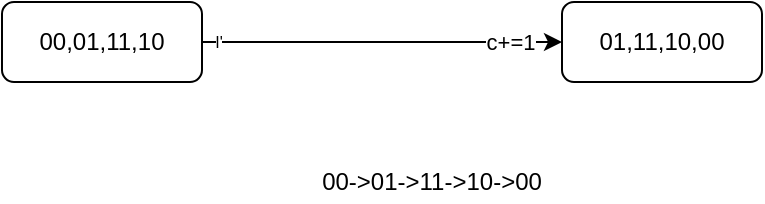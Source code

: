 <mxfile version="13.9.9" type="device"><diagram id="VptE410SSv-6EaUrGWz6" name="State Diagram"><mxGraphModel dx="415" dy="243" grid="1" gridSize="10" guides="1" tooltips="1" connect="1" arrows="1" fold="1" page="1" pageScale="1" pageWidth="1169" pageHeight="827" math="0" shadow="0"><root><mxCell id="0"/><mxCell id="1" parent="0"/><mxCell id="JZfMTSt9y4ftI7S9BC4p-2" value="00,01,11,10" style="rounded=1;whiteSpace=wrap;html=1;" parent="1" vertex="1"><mxGeometry x="290" y="120" width="100" height="40" as="geometry"/></mxCell><mxCell id="JZfMTSt9y4ftI7S9BC4p-45" value="" style="endArrow=classic;html=1;fontSize=8;" parent="1" source="JZfMTSt9y4ftI7S9BC4p-2" target="w1CNeHrzy_hHij8Kdsoo-1" edge="1"><mxGeometry width="50" height="50" relative="1" as="geometry"><mxPoint x="435" y="200" as="sourcePoint"/><mxPoint x="300" y="240" as="targetPoint"/></mxGeometry></mxCell><mxCell id="JZfMTSt9y4ftI7S9BC4p-46" value="I'" style="edgeLabel;html=1;align=center;verticalAlign=middle;resizable=0;points=[];fontSize=8;" parent="JZfMTSt9y4ftI7S9BC4p-45" vertex="1" connectable="0"><mxGeometry x="-0.913" relative="1" as="geometry"><mxPoint as="offset"/></mxGeometry></mxCell><mxCell id="w1CNeHrzy_hHij8Kdsoo-2" value="c+=1" style="edgeLabel;html=1;align=center;verticalAlign=middle;resizable=0;points=[];" vertex="1" connectable="0" parent="JZfMTSt9y4ftI7S9BC4p-45"><mxGeometry x="0.756" relative="1" as="geometry"><mxPoint x="-4" as="offset"/></mxGeometry></mxCell><mxCell id="w1CNeHrzy_hHij8Kdsoo-1" value="01,11,10,00" style="rounded=1;whiteSpace=wrap;html=1;" vertex="1" parent="1"><mxGeometry x="570" y="120" width="100" height="40" as="geometry"/></mxCell><mxCell id="w1CNeHrzy_hHij8Kdsoo-3" value="00-&amp;gt;01-&amp;gt;11-&amp;gt;10-&amp;gt;00" style="text;html=1;strokeColor=none;fillColor=none;align=center;verticalAlign=middle;whiteSpace=wrap;rounded=0;" vertex="1" parent="1"><mxGeometry x="390" y="200" width="230" height="20" as="geometry"/></mxCell></root></mxGraphModel></diagram></mxfile>